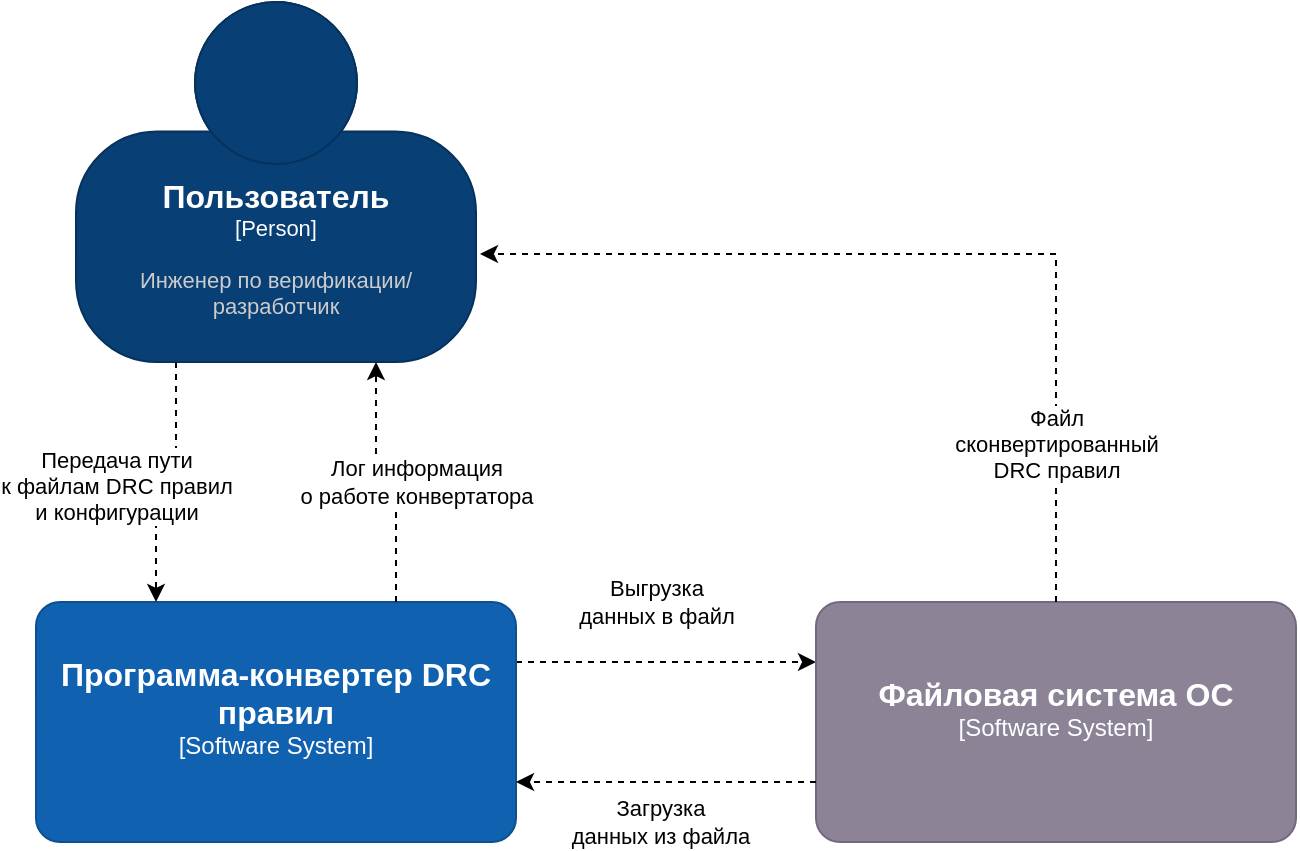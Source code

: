 <mxfile version="24.7.17">
  <diagram name="Страница — 1" id="9zbDjk-vB7ldReOWwLmr">
    <mxGraphModel dx="1434" dy="804" grid="1" gridSize="10" guides="1" tooltips="1" connect="1" arrows="1" fold="1" page="1" pageScale="1" pageWidth="827" pageHeight="1169" math="0" shadow="0">
      <root>
        <mxCell id="0" />
        <mxCell id="1" parent="0" />
        <object placeholders="1" c4Name="Пользователь" c4Type="Person" c4Description="Инженер по верификации/разработчик" label="&lt;font style=&quot;font-size: 16px&quot;&gt;&lt;b&gt;%c4Name%&lt;/b&gt;&lt;/font&gt;&lt;div&gt;[%c4Type%]&lt;/div&gt;&lt;br&gt;&lt;div&gt;&lt;font style=&quot;font-size: 11px&quot;&gt;&lt;font color=&quot;#cccccc&quot;&gt;%c4Description%&lt;/font&gt;&lt;/div&gt;" id="GQ6GsNpgjhb1kZ-Q8UVt-5">
          <mxCell style="html=1;fontSize=11;dashed=0;whiteSpace=wrap;fillColor=#083F75;strokeColor=#06315C;fontColor=#ffffff;shape=mxgraph.c4.person2;align=center;metaEdit=1;points=[[0.5,0,0],[1,0.5,0],[1,0.75,0],[0.75,1,0],[0.5,1,0],[0.25,1,0],[0,0.75,0],[0,0.5,0]];resizable=0;" parent="1" vertex="1">
            <mxGeometry x="70" y="90" width="200" height="180" as="geometry" />
          </mxCell>
        </object>
        <mxCell id="GQ6GsNpgjhb1kZ-Q8UVt-16" style="edgeStyle=orthogonalEdgeStyle;rounded=0;orthogonalLoop=1;jettySize=auto;html=1;dashed=1;entryX=0;entryY=0.25;entryDx=0;entryDy=0;entryPerimeter=0;exitX=1;exitY=0.25;exitDx=0;exitDy=0;exitPerimeter=0;" parent="1" source="GQ6GsNpgjhb1kZ-Q8UVt-8" target="GQ6GsNpgjhb1kZ-Q8UVt-10" edge="1">
          <mxGeometry relative="1" as="geometry">
            <mxPoint x="290" y="420" as="sourcePoint" />
            <mxPoint x="407" y="420" as="targetPoint" />
            <Array as="points" />
          </mxGeometry>
        </mxCell>
        <mxCell id="GQ6GsNpgjhb1kZ-Q8UVt-17" value="Выгрузка&lt;div&gt;данных в файл&lt;/div&gt;" style="edgeLabel;html=1;align=center;verticalAlign=middle;resizable=0;points=[];" parent="GQ6GsNpgjhb1kZ-Q8UVt-16" vertex="1" connectable="0">
          <mxGeometry x="0.222" y="-5" relative="1" as="geometry">
            <mxPoint x="-22" y="-35" as="offset" />
          </mxGeometry>
        </mxCell>
        <object placeholders="1" c4Name="Программа-конвертер DRC правил" c4Type="Software System" c4Description="" label="&lt;font style=&quot;font-size: 16px&quot;&gt;&lt;b&gt;%c4Name%&lt;/b&gt;&lt;/font&gt;&lt;div&gt;[%c4Type%]&lt;/div&gt;&lt;br&gt;&lt;div&gt;&lt;font style=&quot;font-size: 11px&quot;&gt;&lt;font color=&quot;#cccccc&quot;&gt;%c4Description%&lt;/font&gt;&lt;/div&gt;" id="GQ6GsNpgjhb1kZ-Q8UVt-8">
          <mxCell style="rounded=1;whiteSpace=wrap;html=1;labelBackgroundColor=none;fillColor=#1061B0;fontColor=#ffffff;align=center;arcSize=10;strokeColor=#0D5091;metaEdit=1;resizable=0;points=[[0.25,0,0],[0.5,0,0],[0.75,0,0],[1,0.25,0],[1,0.5,0],[1,0.75,0],[0.75,1,0],[0.5,1,0],[0.25,1,0],[0,0.75,0],[0,0.5,0],[0,0.25,0]];" parent="1" vertex="1">
            <mxGeometry x="50" y="390" width="240" height="120" as="geometry" />
          </mxCell>
        </object>
        <object placeholders="1" c4Name="Файловая система ОС" c4Type="Software System" c4Description="" label="&lt;font style=&quot;font-size: 16px&quot;&gt;&lt;b&gt;%c4Name%&lt;/b&gt;&lt;/font&gt;&lt;div&gt;[%c4Type%]&lt;/div&gt;&lt;br&gt;&lt;div&gt;&lt;font style=&quot;font-size: 11px&quot;&gt;&lt;font color=&quot;#cccccc&quot;&gt;%c4Description%&lt;/font&gt;&lt;/div&gt;" id="GQ6GsNpgjhb1kZ-Q8UVt-10">
          <mxCell style="rounded=1;whiteSpace=wrap;html=1;labelBackgroundColor=none;fillColor=#8C8496;fontColor=#ffffff;align=center;arcSize=10;strokeColor=#736782;metaEdit=1;resizable=0;points=[[0.25,0,0],[0.5,0,0],[0.75,0,0],[1,0.25,0],[1,0.5,0],[1,0.75,0],[0.75,1,0],[0.5,1,0],[0.25,1,0],[0,0.75,0],[0,0.5,0],[0,0.25,0]];" parent="1" vertex="1">
            <mxGeometry x="440" y="390" width="240" height="120" as="geometry" />
          </mxCell>
        </object>
        <mxCell id="GQ6GsNpgjhb1kZ-Q8UVt-12" style="edgeStyle=orthogonalEdgeStyle;rounded=0;orthogonalLoop=1;jettySize=auto;html=1;entryX=0.25;entryY=0;entryDx=0;entryDy=0;entryPerimeter=0;startArrow=none;startFill=0;dashed=1;exitX=0.25;exitY=1;exitDx=0;exitDy=0;exitPerimeter=0;" parent="1" source="GQ6GsNpgjhb1kZ-Q8UVt-5" target="GQ6GsNpgjhb1kZ-Q8UVt-8" edge="1">
          <mxGeometry relative="1" as="geometry" />
        </mxCell>
        <mxCell id="GQ6GsNpgjhb1kZ-Q8UVt-14" value="Передача пути&lt;div&gt;к файлам DRC правил&lt;div&gt;и конфигурации&lt;/div&gt;&lt;/div&gt;" style="edgeLabel;html=1;align=center;verticalAlign=middle;resizable=0;points=[];" parent="GQ6GsNpgjhb1kZ-Q8UVt-12" vertex="1" connectable="0">
          <mxGeometry x="0.164" y="3" relative="1" as="geometry">
            <mxPoint x="-23" y="-4" as="offset" />
          </mxGeometry>
        </mxCell>
        <mxCell id="GQ6GsNpgjhb1kZ-Q8UVt-13" style="edgeStyle=orthogonalEdgeStyle;rounded=0;orthogonalLoop=1;jettySize=auto;html=1;entryX=0.75;entryY=1;entryDx=0;entryDy=0;entryPerimeter=0;exitX=0.75;exitY=0;exitDx=0;exitDy=0;exitPerimeter=0;dashed=1;" parent="1" source="GQ6GsNpgjhb1kZ-Q8UVt-8" target="GQ6GsNpgjhb1kZ-Q8UVt-5" edge="1">
          <mxGeometry relative="1" as="geometry" />
        </mxCell>
        <mxCell id="GQ6GsNpgjhb1kZ-Q8UVt-15" value="Лог информация&lt;div&gt;о работе конвертатора&lt;/div&gt;" style="edgeLabel;html=1;align=center;verticalAlign=middle;resizable=0;points=[];" parent="GQ6GsNpgjhb1kZ-Q8UVt-13" vertex="1" connectable="0">
          <mxGeometry relative="1" as="geometry">
            <mxPoint x="15" as="offset" />
          </mxGeometry>
        </mxCell>
        <mxCell id="GQ6GsNpgjhb1kZ-Q8UVt-20" style="edgeStyle=orthogonalEdgeStyle;rounded=0;orthogonalLoop=1;jettySize=auto;html=1;entryX=1;entryY=0.75;entryDx=0;entryDy=0;entryPerimeter=0;exitX=0;exitY=0.75;exitDx=0;exitDy=0;exitPerimeter=0;dashed=1;" parent="1" source="GQ6GsNpgjhb1kZ-Q8UVt-10" target="GQ6GsNpgjhb1kZ-Q8UVt-8" edge="1">
          <mxGeometry relative="1" as="geometry" />
        </mxCell>
        <mxCell id="GQ6GsNpgjhb1kZ-Q8UVt-21" value="Загрузка&lt;div&gt;данных из файла&lt;/div&gt;" style="edgeLabel;html=1;align=center;verticalAlign=middle;resizable=0;points=[];" parent="GQ6GsNpgjhb1kZ-Q8UVt-20" vertex="1" connectable="0">
          <mxGeometry x="0.04" y="3" relative="1" as="geometry">
            <mxPoint y="17" as="offset" />
          </mxGeometry>
        </mxCell>
        <mxCell id="GQ6GsNpgjhb1kZ-Q8UVt-22" style="edgeStyle=orthogonalEdgeStyle;rounded=0;orthogonalLoop=1;jettySize=auto;html=1;entryX=1.01;entryY=0.7;entryDx=0;entryDy=0;entryPerimeter=0;dashed=1;" parent="1" source="GQ6GsNpgjhb1kZ-Q8UVt-10" target="GQ6GsNpgjhb1kZ-Q8UVt-5" edge="1">
          <mxGeometry relative="1" as="geometry">
            <Array as="points">
              <mxPoint x="560" y="216" />
            </Array>
          </mxGeometry>
        </mxCell>
        <mxCell id="GQ6GsNpgjhb1kZ-Q8UVt-23" value="Файл&lt;div&gt;сконвертированный&lt;/div&gt;&lt;div&gt;DRC правил&lt;/div&gt;" style="edgeLabel;html=1;align=center;verticalAlign=middle;resizable=0;points=[];" parent="GQ6GsNpgjhb1kZ-Q8UVt-22" vertex="1" connectable="0">
          <mxGeometry x="-0.656" relative="1" as="geometry">
            <mxPoint as="offset" />
          </mxGeometry>
        </mxCell>
      </root>
    </mxGraphModel>
  </diagram>
</mxfile>
